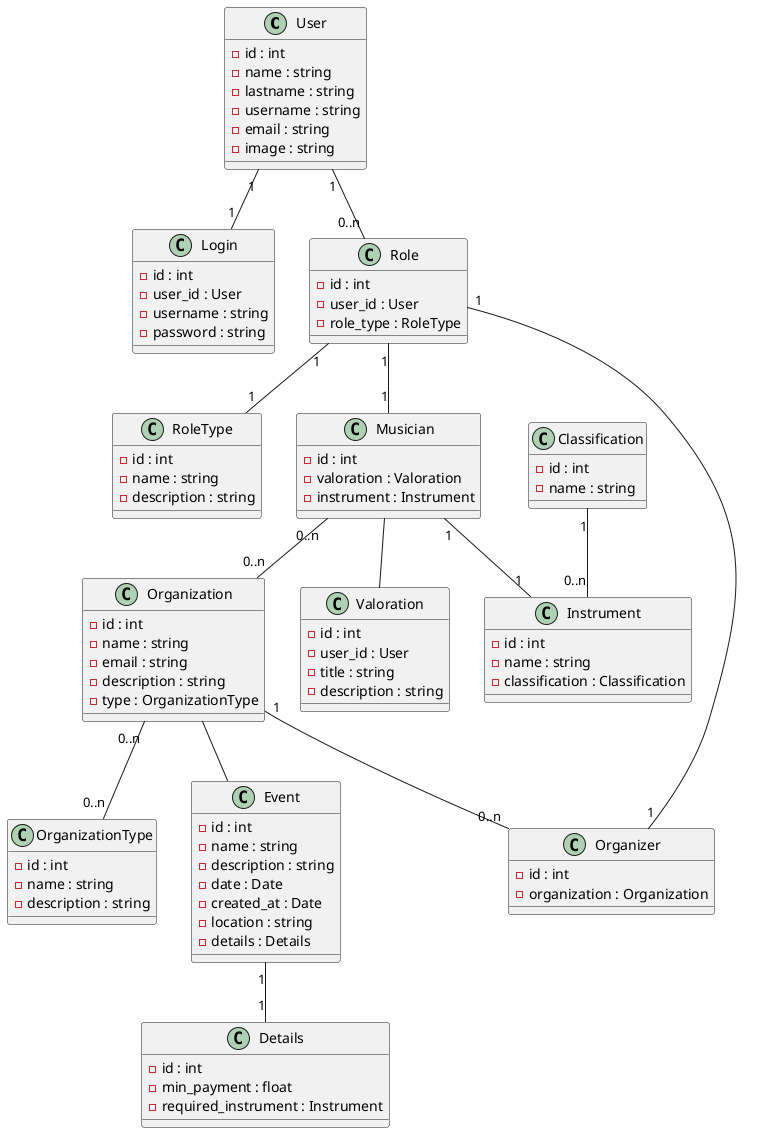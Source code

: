@startuml

class User {
    - id : int
    - name : string
    - lastname : string
    - username : string
    - email : string
    - image : string
}

class Login {
    - id : int
    - user_id : User
    - username : string
    - password : string
}

class Role {
    - id : int
    - user_id : User
    - role_type : RoleType
}

class RoleType {
    - id : int
    - name : string
    - description : string
}

class Musician {
    - id : int
    - valoration : Valoration
    - instrument : Instrument
}

class Organizer {
    - id : int
    - organization : Organization
}

class Organization {
    - id : int
    - name : string
    - email : string
    - description : string
    - type : OrganizationType
}

class OrganizationType {
    - id : int
    - name : string
    - description : string
}

class Valoration {
    - id : int
    - user_id : User
    - title : string
    - description : string
}

class Event {
    - id : int
    - name : string
    - description : string
    - date : Date
    - created_at : Date
    - location : string
    - details : Details
}

class Details {
    - id : int
    - min_payment : float
    - required_instrument : Instrument
}

class Classification {
    - id : int
    - name : string
}

class Instrument {
    - id : int
    - name : string
    - classification : Classification
}

User "1" -- "1" Login
User "1" -- "0..n" Role

Role "1" -- "1" RoleType
Role "1" -- "1" Musician
Role "1" -- "1" Organizer

Musician -- Valoration
Musician "1" -- "1" Instrument
Musician "0..n" -- "0..n" Organization

Organization "1" -- "0..n" Organizer
Organization "0..n" -- "0..n" OrganizationType
Organization -- Event

Classification "1" -- "0..n" Instrument

Event "1" -- "1" Details

@enduml